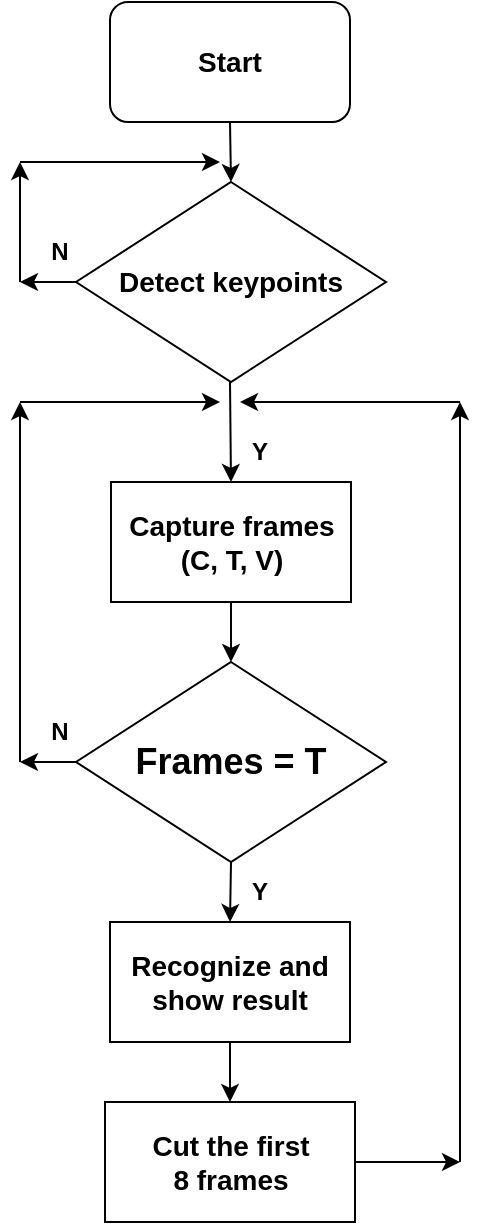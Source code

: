 <mxfile version="22.1.11" type="github">
  <diagram name="Page-1" id="bvei_Y0Dut0_T-lqSqIg">
    <mxGraphModel dx="522" dy="605" grid="0" gridSize="10" guides="1" tooltips="1" connect="1" arrows="1" fold="1" page="0" pageScale="1" pageWidth="850" pageHeight="1100" math="0" shadow="0">
      <root>
        <mxCell id="0" />
        <mxCell id="1" parent="0" />
        <mxCell id="adEXGfA2NYlbfRjMIjfM-1" value="&lt;b&gt;&lt;font style=&quot;font-size: 14px;&quot;&gt;Start&lt;/font&gt;&lt;/b&gt;" style="rounded=1;whiteSpace=wrap;html=1;" parent="1" vertex="1">
          <mxGeometry x="365" y="40" width="120" height="60" as="geometry" />
        </mxCell>
        <mxCell id="adEXGfA2NYlbfRjMIjfM-2" value="&lt;font style=&quot;font-size: 14px;&quot;&gt;&lt;b&gt;Capture frames&lt;br&gt;(C, T, V)&lt;/b&gt;&lt;/font&gt;" style="rounded=0;whiteSpace=wrap;html=1;" parent="1" vertex="1">
          <mxGeometry x="365.5" y="280" width="120" height="60" as="geometry" />
        </mxCell>
        <mxCell id="adEXGfA2NYlbfRjMIjfM-3" value="&lt;b&gt;&lt;font style=&quot;font-size: 14px;&quot;&gt;Detect keypoints&lt;/font&gt;&lt;/b&gt;" style="rhombus;whiteSpace=wrap;html=1;" parent="1" vertex="1">
          <mxGeometry x="348" y="130" width="155" height="100" as="geometry" />
        </mxCell>
        <mxCell id="adEXGfA2NYlbfRjMIjfM-4" value="&lt;b&gt;&lt;font style=&quot;font-size: 18px;&quot;&gt;Frames = T&lt;/font&gt;&lt;/b&gt;" style="rhombus;whiteSpace=wrap;html=1;" parent="1" vertex="1">
          <mxGeometry x="348" y="370" width="155" height="100" as="geometry" />
        </mxCell>
        <mxCell id="adEXGfA2NYlbfRjMIjfM-5" value="" style="endArrow=classic;html=1;rounded=0;exitX=0.5;exitY=1;exitDx=0;exitDy=0;entryX=0.5;entryY=0;entryDx=0;entryDy=0;" parent="1" source="adEXGfA2NYlbfRjMIjfM-1" target="adEXGfA2NYlbfRjMIjfM-3" edge="1">
          <mxGeometry width="50" height="50" relative="1" as="geometry">
            <mxPoint x="400" y="320" as="sourcePoint" />
            <mxPoint x="450" y="270" as="targetPoint" />
          </mxGeometry>
        </mxCell>
        <mxCell id="adEXGfA2NYlbfRjMIjfM-6" value="" style="endArrow=classic;html=1;rounded=0;exitX=0.5;exitY=1;exitDx=0;exitDy=0;entryX=0.5;entryY=0;entryDx=0;entryDy=0;" parent="1" target="adEXGfA2NYlbfRjMIjfM-2" edge="1">
          <mxGeometry width="50" height="50" relative="1" as="geometry">
            <mxPoint x="425" y="230" as="sourcePoint" />
            <mxPoint x="500" y="260" as="targetPoint" />
          </mxGeometry>
        </mxCell>
        <mxCell id="adEXGfA2NYlbfRjMIjfM-8" value="" style="endArrow=classic;html=1;rounded=0;exitX=0.5;exitY=1;exitDx=0;exitDy=0;entryX=0.5;entryY=0;entryDx=0;entryDy=0;" parent="1" source="adEXGfA2NYlbfRjMIjfM-2" target="adEXGfA2NYlbfRjMIjfM-4" edge="1">
          <mxGeometry width="50" height="50" relative="1" as="geometry">
            <mxPoint x="520" y="370" as="sourcePoint" />
            <mxPoint x="570" y="320" as="targetPoint" />
          </mxGeometry>
        </mxCell>
        <mxCell id="adEXGfA2NYlbfRjMIjfM-9" value="&lt;b&gt;Y&lt;/b&gt;" style="text;html=1;strokeColor=none;fillColor=none;align=center;verticalAlign=middle;whiteSpace=wrap;rounded=0;" parent="1" vertex="1">
          <mxGeometry x="410" y="250" width="60" height="30" as="geometry" />
        </mxCell>
        <mxCell id="adEXGfA2NYlbfRjMIjfM-10" value="" style="endArrow=classic;html=1;rounded=0;exitX=0;exitY=0.5;exitDx=0;exitDy=0;" parent="1" source="adEXGfA2NYlbfRjMIjfM-3" edge="1">
          <mxGeometry width="50" height="50" relative="1" as="geometry">
            <mxPoint x="400" y="320" as="sourcePoint" />
            <mxPoint x="320" y="180" as="targetPoint" />
          </mxGeometry>
        </mxCell>
        <mxCell id="adEXGfA2NYlbfRjMIjfM-11" value="" style="endArrow=classic;html=1;rounded=0;" parent="1" edge="1">
          <mxGeometry width="50" height="50" relative="1" as="geometry">
            <mxPoint x="320" y="180" as="sourcePoint" />
            <mxPoint x="320" y="120" as="targetPoint" />
          </mxGeometry>
        </mxCell>
        <mxCell id="adEXGfA2NYlbfRjMIjfM-12" value="" style="endArrow=classic;html=1;rounded=0;" parent="1" edge="1">
          <mxGeometry width="50" height="50" relative="1" as="geometry">
            <mxPoint x="320" y="120" as="sourcePoint" />
            <mxPoint x="420" y="120" as="targetPoint" />
          </mxGeometry>
        </mxCell>
        <mxCell id="adEXGfA2NYlbfRjMIjfM-13" value="&lt;b&gt;N&lt;/b&gt;" style="text;html=1;strokeColor=none;fillColor=none;align=center;verticalAlign=middle;whiteSpace=wrap;rounded=0;" parent="1" vertex="1">
          <mxGeometry x="310" y="150" width="60" height="30" as="geometry" />
        </mxCell>
        <mxCell id="adEXGfA2NYlbfRjMIjfM-14" value="&lt;font style=&quot;font-size: 14px;&quot;&gt;&lt;b&gt;Recognize and&lt;br&gt;show result&lt;/b&gt;&lt;/font&gt;" style="rounded=0;whiteSpace=wrap;html=1;" parent="1" vertex="1">
          <mxGeometry x="365" y="500" width="120" height="60" as="geometry" />
        </mxCell>
        <mxCell id="adEXGfA2NYlbfRjMIjfM-16" value="" style="endArrow=classic;html=1;rounded=0;exitX=0.5;exitY=1;exitDx=0;exitDy=0;entryX=0.5;entryY=0;entryDx=0;entryDy=0;" parent="1" source="adEXGfA2NYlbfRjMIjfM-4" target="adEXGfA2NYlbfRjMIjfM-14" edge="1">
          <mxGeometry width="50" height="50" relative="1" as="geometry">
            <mxPoint x="400" y="520" as="sourcePoint" />
            <mxPoint x="450" y="470" as="targetPoint" />
          </mxGeometry>
        </mxCell>
        <mxCell id="adEXGfA2NYlbfRjMIjfM-17" value="&lt;b&gt;Y&lt;/b&gt;" style="text;html=1;strokeColor=none;fillColor=none;align=center;verticalAlign=middle;whiteSpace=wrap;rounded=0;" parent="1" vertex="1">
          <mxGeometry x="410" y="470" width="60" height="30" as="geometry" />
        </mxCell>
        <mxCell id="adEXGfA2NYlbfRjMIjfM-18" value="" style="endArrow=classic;html=1;rounded=0;exitX=0;exitY=0.5;exitDx=0;exitDy=0;" parent="1" source="adEXGfA2NYlbfRjMIjfM-4" edge="1">
          <mxGeometry width="50" height="50" relative="1" as="geometry">
            <mxPoint x="400" y="320" as="sourcePoint" />
            <mxPoint x="320" y="420" as="targetPoint" />
          </mxGeometry>
        </mxCell>
        <mxCell id="adEXGfA2NYlbfRjMIjfM-19" value="" style="endArrow=classic;html=1;rounded=0;" parent="1" edge="1">
          <mxGeometry width="50" height="50" relative="1" as="geometry">
            <mxPoint x="320" y="420" as="sourcePoint" />
            <mxPoint x="320" y="240" as="targetPoint" />
          </mxGeometry>
        </mxCell>
        <mxCell id="adEXGfA2NYlbfRjMIjfM-20" value="" style="endArrow=classic;html=1;rounded=0;" parent="1" edge="1">
          <mxGeometry width="50" height="50" relative="1" as="geometry">
            <mxPoint x="320" y="240" as="sourcePoint" />
            <mxPoint x="420" y="240" as="targetPoint" />
          </mxGeometry>
        </mxCell>
        <mxCell id="adEXGfA2NYlbfRjMIjfM-21" value="&lt;b&gt;N&lt;/b&gt;" style="text;html=1;strokeColor=none;fillColor=none;align=center;verticalAlign=middle;whiteSpace=wrap;rounded=0;" parent="1" vertex="1">
          <mxGeometry x="310" y="390" width="60" height="30" as="geometry" />
        </mxCell>
        <mxCell id="adEXGfA2NYlbfRjMIjfM-22" value="&lt;b&gt;&lt;font style=&quot;font-size: 14px;&quot;&gt;Cut the first&lt;br&gt;8 frames&lt;/font&gt;&lt;/b&gt;" style="rounded=0;whiteSpace=wrap;html=1;" parent="1" vertex="1">
          <mxGeometry x="362.5" y="590" width="125" height="60" as="geometry" />
        </mxCell>
        <mxCell id="adEXGfA2NYlbfRjMIjfM-23" value="" style="endArrow=classic;html=1;rounded=0;exitX=0.5;exitY=1;exitDx=0;exitDy=0;entryX=0.5;entryY=0;entryDx=0;entryDy=0;" parent="1" source="adEXGfA2NYlbfRjMIjfM-14" target="adEXGfA2NYlbfRjMIjfM-22" edge="1">
          <mxGeometry width="50" height="50" relative="1" as="geometry">
            <mxPoint x="400" y="720" as="sourcePoint" />
            <mxPoint x="450" y="670" as="targetPoint" />
          </mxGeometry>
        </mxCell>
        <mxCell id="adEXGfA2NYlbfRjMIjfM-24" value="" style="endArrow=classic;html=1;rounded=0;exitX=1;exitY=0.5;exitDx=0;exitDy=0;" parent="1" source="adEXGfA2NYlbfRjMIjfM-22" edge="1">
          <mxGeometry width="50" height="50" relative="1" as="geometry">
            <mxPoint x="400" y="520" as="sourcePoint" />
            <mxPoint x="540" y="620" as="targetPoint" />
          </mxGeometry>
        </mxCell>
        <mxCell id="adEXGfA2NYlbfRjMIjfM-25" value="" style="endArrow=classic;html=1;rounded=0;" parent="1" edge="1">
          <mxGeometry width="50" height="50" relative="1" as="geometry">
            <mxPoint x="540" y="620" as="sourcePoint" />
            <mxPoint x="540" y="240" as="targetPoint" />
          </mxGeometry>
        </mxCell>
        <mxCell id="adEXGfA2NYlbfRjMIjfM-26" value="" style="endArrow=classic;html=1;rounded=0;" parent="1" edge="1">
          <mxGeometry width="50" height="50" relative="1" as="geometry">
            <mxPoint x="540" y="240" as="sourcePoint" />
            <mxPoint x="430" y="240" as="targetPoint" />
          </mxGeometry>
        </mxCell>
      </root>
    </mxGraphModel>
  </diagram>
</mxfile>
